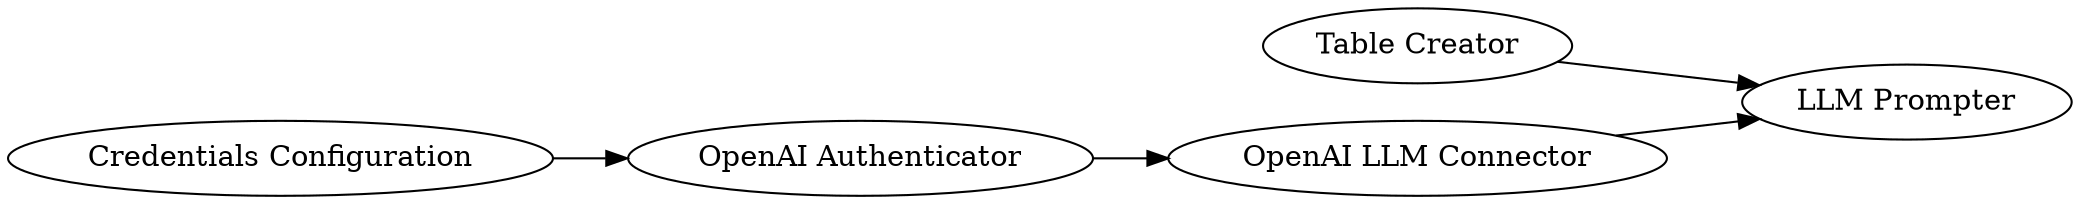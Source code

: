 digraph {
	127 -> 126
	124 -> 126
	82 -> 106
	106 -> 124
	126 [label="LLM Prompter"]
	82 [label="Credentials Configuration"]
	127 [label="Table Creator"]
	124 [label="OpenAI LLM Connector"]
	106 [label="OpenAI Authenticator"]
	rankdir=LR
}
